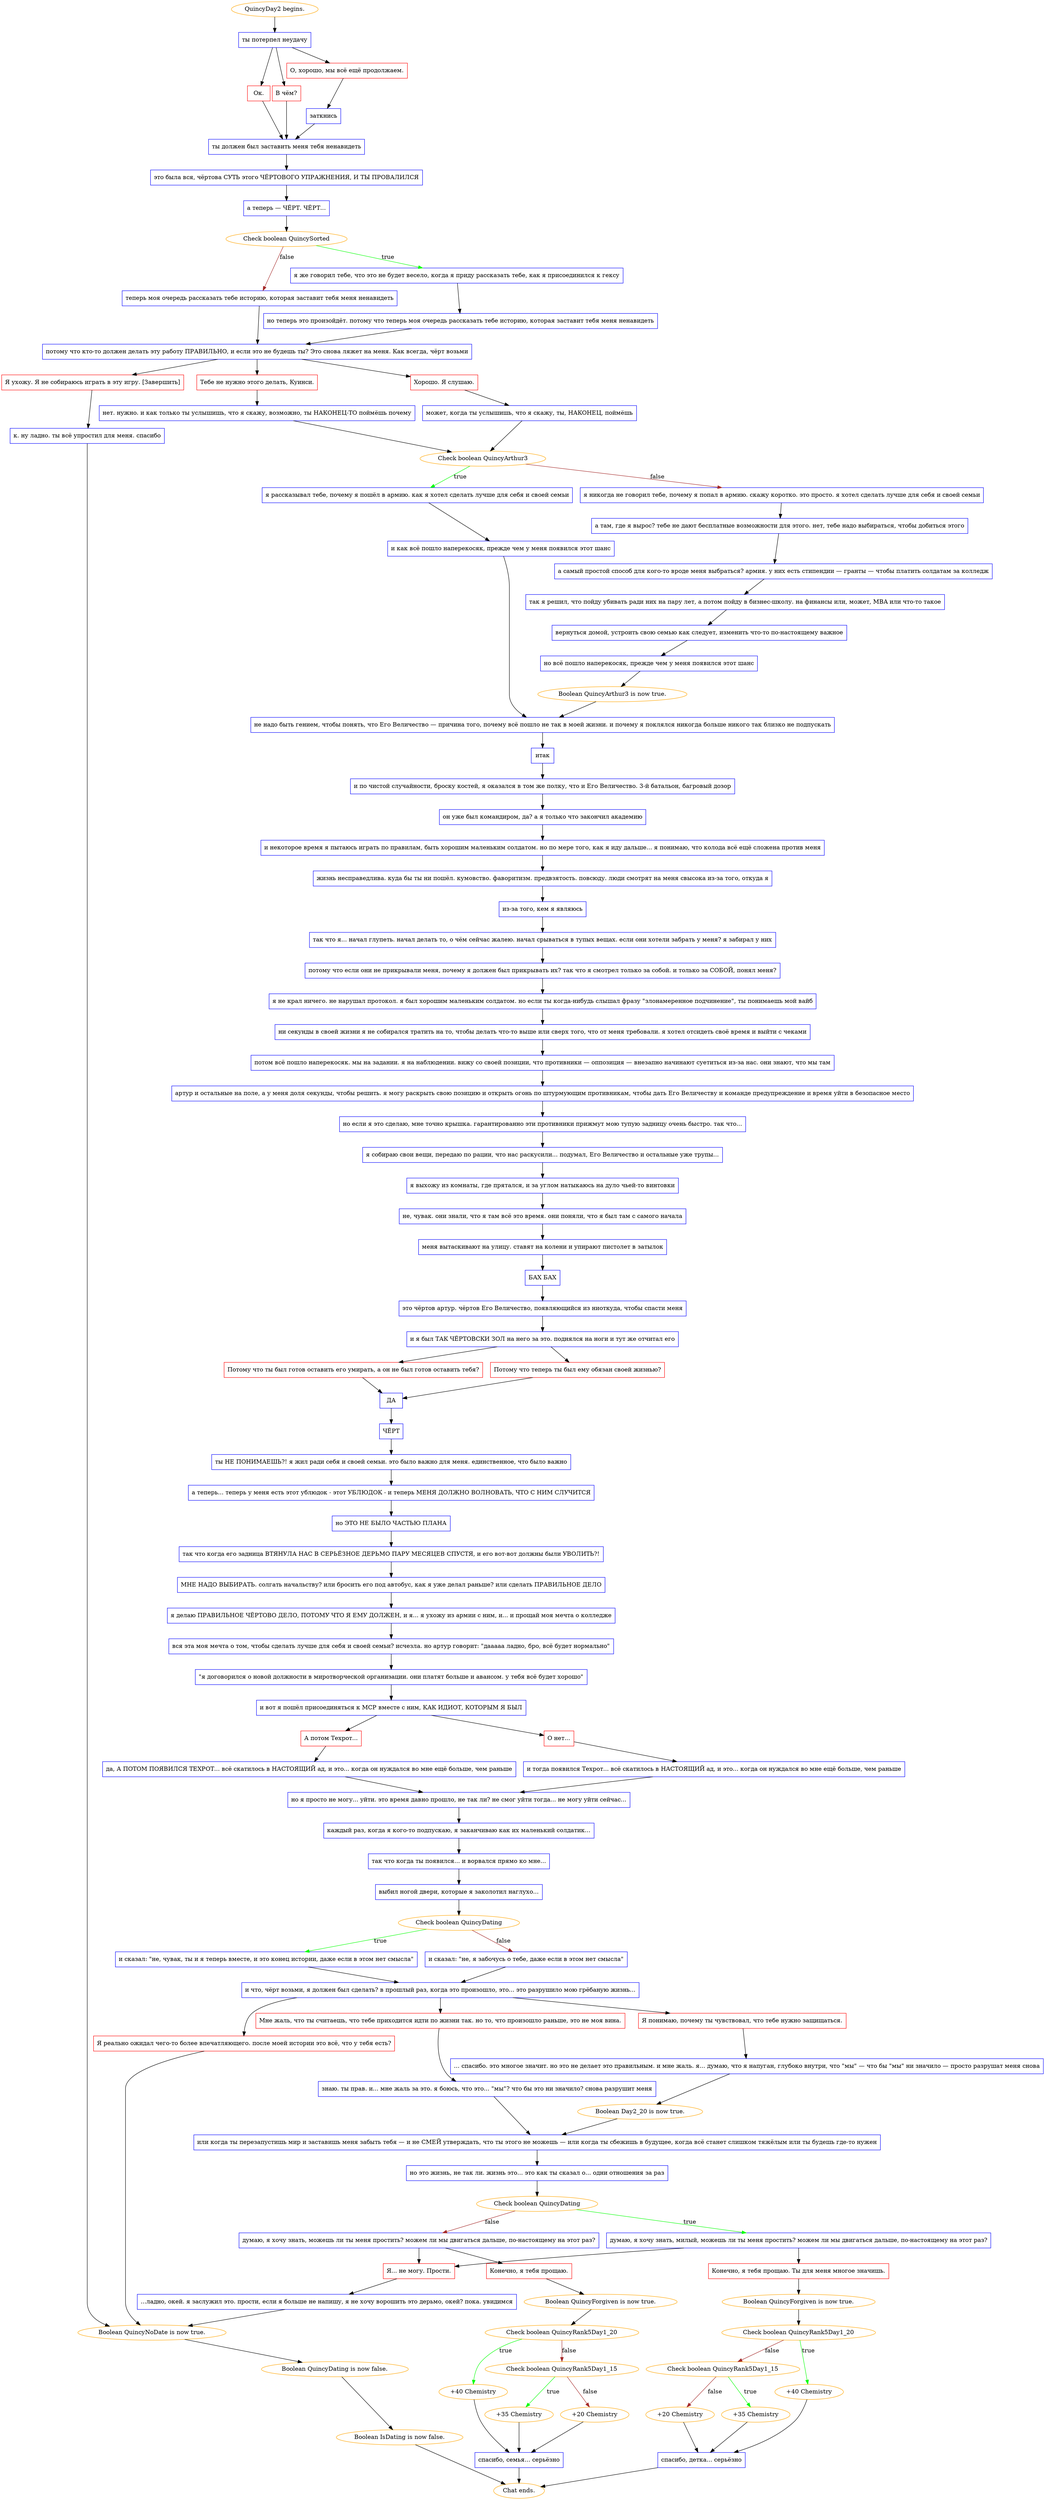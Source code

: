 digraph {
	"QuincyDay2 begins." [color=orange];
		"QuincyDay2 begins." -> j872110361;
	j872110361 [label="ты потерпел неудачу",shape=box,color=blue];
		j872110361 -> j936095052;
		j872110361 -> j3853817313;
		j872110361 -> j4059998233;
	j936095052 [label="Ок.",shape=box,color=red];
		j936095052 -> j3103470380;
	j3853817313 [label="В чём?",shape=box,color=red];
		j3853817313 -> j3103470380;
	j4059998233 [label="О, хорошо, мы всё ещё продолжаем.",shape=box,color=red];
		j4059998233 -> j199681898;
	j3103470380 [label="ты должен был заставить меня тебя ненавидеть",shape=box,color=blue];
		j3103470380 -> j2708152997;
	j199681898 [label="заткнись",shape=box,color=blue];
		j199681898 -> j3103470380;
	j2708152997 [label="это была вся, чёртова СУТЬ этого ЧЁРТОВОГО УПРАЖНЕНИЯ, И ТЫ ПРОВАЛИЛСЯ",shape=box,color=blue];
		j2708152997 -> j909536520;
	j909536520 [label="а теперь — ЧЁРТ. ЧЁРТ...",shape=box,color=blue];
		j909536520 -> j2193849171;
	j2193849171 [label="Check boolean QuincySorted",color=orange];
		j2193849171 -> j569334651 [label=true,color=green];
		j2193849171 -> j1447399208 [label=false,color=brown];
	j569334651 [label="я же говорил тебе, что это не будет весело, когда я приду рассказать тебе, как я присоединился к гексу",shape=box,color=blue];
		j569334651 -> j3332044767;
	j1447399208 [label="теперь моя очередь рассказать тебе историю, которая заставит тебя меня ненавидеть",shape=box,color=blue];
		j1447399208 -> j4273202725;
	j3332044767 [label="но теперь это произойдёт. потому что теперь моя очередь рассказать тебе историю, которая заставит тебя меня ненавидеть",shape=box,color=blue];
		j3332044767 -> j4273202725;
	j4273202725 [label="потому что кто-то должен делать эту работу ПРАВИЛЬНО, и если это не будешь ты? Это снова ляжет на меня. Как всегда, чёрт возьми",shape=box,color=blue];
		j4273202725 -> j2554435903;
		j4273202725 -> j2980206300;
		j4273202725 -> j4064241204;
	j2554435903 [label="Хорошо. Я слушаю.",shape=box,color=red];
		j2554435903 -> j3974893308;
	j2980206300 [label="Тебе не нужно этого делать, Куинси.",shape=box,color=red];
		j2980206300 -> j2449504895;
	j4064241204 [label="Я ухожу. Я не собираюсь играть в эту игру. [Завершить]",shape=box,color=red];
		j4064241204 -> j4267212322;
	j3974893308 [label="может, когда ты услышишь, что я скажу, ты, НАКОНЕЦ, поймёшь",shape=box,color=blue];
		j3974893308 -> j217359542;
	j2449504895 [label="нет. нужно. и как только ты услышишь, что я скажу, возможно, ты НАКОНЕЦ-ТО поймёшь почему",shape=box,color=blue];
		j2449504895 -> j217359542;
	j4267212322 [label="к. ну ладно. ты всё упростил для меня. спасибо",shape=box,color=blue];
		j4267212322 -> j3567260245;
	j217359542 [label="Check boolean QuincyArthur3",color=orange];
		j217359542 -> j1319658955 [label=true,color=green];
		j217359542 -> j2731594035 [label=false,color=brown];
	j3567260245 [label="Boolean QuincyNoDate is now true.",color=orange];
		j3567260245 -> j3990685114;
	j1319658955 [label="я рассказывал тебе, почему я пошёл в армию. как я хотел сделать лучше для себя и своей семьи",shape=box,color=blue];
		j1319658955 -> j3730298198;
	j2731594035 [label="я никогда не говорил тебе, почему я попал в армию. скажу коротко. это просто. я хотел сделать лучше для себя и своей семьи",shape=box,color=blue];
		j2731594035 -> j641727198;
	j3990685114 [label="Boolean QuincyDating is now false.",color=orange];
		j3990685114 -> j178902881;
	j3730298198 [label="и как всё пошло наперекосяк, прежде чем у меня появился этот шанс",shape=box,color=blue];
		j3730298198 -> j2042894414;
	j641727198 [label="а там, где я вырос? тебе не дают бесплатные возможности для этого. нет, тебе надо выбираться, чтобы добиться этого",shape=box,color=blue];
		j641727198 -> j124684754;
	j178902881 [label="Boolean IsDating is now false.",color=orange];
		j178902881 -> "Chat ends.";
	j2042894414 [label="не надо быть гением, чтобы понять, что Его Величество — причина того, почему всё пошло не так в моей жизни. и почему я поклялся никогда больше никого так близко не подпускать",shape=box,color=blue];
		j2042894414 -> j1255345547;
	j124684754 [label="а самый простой способ для кого-то вроде меня выбраться? армия. у них есть стипендии — гранты — чтобы платить солдатам за колледж",shape=box,color=blue];
		j124684754 -> j2369650348;
	"Chat ends." [color=orange];
	j1255345547 [label="итак",shape=box,color=blue];
		j1255345547 -> j1176723204;
	j2369650348 [label="так я решил, что пойду убивать ради них на пару лет, а потом пойду в бизнес-школу. на финансы или, может, MBA или что-то такое",shape=box,color=blue];
		j2369650348 -> j3079591629;
	j1176723204 [label="и по чистой случайности, броску костей, я оказался в том же полку, что и Его Величество. 3-й батальон, багровый дозор",shape=box,color=blue];
		j1176723204 -> j1543192046;
	j3079591629 [label="вернуться домой, устроить свою семью как следует, изменить что-то по-настоящему важное",shape=box,color=blue];
		j3079591629 -> j1028470659;
	j1543192046 [label="он уже был командиром, да? а я только что закончил академию",shape=box,color=blue];
		j1543192046 -> j2841538323;
	j1028470659 [label="но всё пошло наперекосяк, прежде чем у меня появился этот шанс",shape=box,color=blue];
		j1028470659 -> j4061953591;
	j2841538323 [label="и некоторое время я пытаюсь играть по правилам, быть хорошим маленьким солдатом. но по мере того, как я иду дальше... я понимаю, что колода всё ещё сложена против меня",shape=box,color=blue];
		j2841538323 -> j1703700460;
	j4061953591 [label="Boolean QuincyArthur3 is now true.",color=orange];
		j4061953591 -> j2042894414;
	j1703700460 [label="жизнь несправедлива. куда бы ты ни пошёл. кумовство. фаворитизм. предвзятость. повсюду. люди смотрят на меня свысока из-за того, откуда я",shape=box,color=blue];
		j1703700460 -> j4120312893;
	j4120312893 [label="из-за того, кем я являюсь",shape=box,color=blue];
		j4120312893 -> j126994185;
	j126994185 [label="так что я... начал глупеть. начал делать то, о чём сейчас жалею. начал срываться в тупых вещах. если они хотели забрать у меня? я забирал у них",shape=box,color=blue];
		j126994185 -> j2964562016;
	j2964562016 [label="потому что если они не прикрывали меня, почему я должен был прикрывать их? так что я смотрел только за собой. и только за СОБОЙ, понял меня?",shape=box,color=blue];
		j2964562016 -> j1712544922;
	j1712544922 [label="я не крал ничего. не нарушал протокол. я был хорошим маленьким солдатом. но если ты когда-нибудь слышал фразу \"злонамеренное подчинение\", ты понимаешь мой вайб",shape=box,color=blue];
		j1712544922 -> j2279893949;
	j2279893949 [label="ни секунды в своей жизни я не собирался тратить на то, чтобы делать что-то выше или сверх того, что от меня требовали. я хотел отсидеть своё время и выйти с чеками",shape=box,color=blue];
		j2279893949 -> j1589113795;
	j1589113795 [label="потом всё пошло наперекосяк. мы на задании. я на наблюдении. вижу со своей позиции, что противники — оппозиция — внезапно начинают суетиться из-за нас. они знают, что мы там",shape=box,color=blue];
		j1589113795 -> j3993120181;
	j3993120181 [label="артур и остальные на поле, а у меня доля секунды, чтобы решить. я могу раскрыть свою позицию и открыть огонь по штурмующим противникам, чтобы дать Его Величеству и команде предупреждение и время уйти в безопасное место",shape=box,color=blue];
		j3993120181 -> j221039258;
	j221039258 [label="но если я это сделаю, мне точно крышка. гарантированно эти противники прижмут мою тупую задницу очень быстро. так что...",shape=box,color=blue];
		j221039258 -> j965961121;
	j965961121 [label="я собираю свои вещи, передаю по рации, что нас раскусили... подумал, Его Величество и остальные уже трупы...",shape=box,color=blue];
		j965961121 -> j1006445474;
	j1006445474 [label="я выхожу из комнаты, где прятался, и за углом натыкаюсь на дуло чьей-то винтовки",shape=box,color=blue];
		j1006445474 -> j1271104231;
	j1271104231 [label="не, чувак. они знали, что я там всё это время. они поняли, что я был там с самого начала",shape=box,color=blue];
		j1271104231 -> j2203325848;
	j2203325848 [label="меня вытаскивают на улицу. ставят на колени и упирают пистолет в затылок",shape=box,color=blue];
		j2203325848 -> j228812599;
	j228812599 [label="БАХ БАХ",shape=box,color=blue];
		j228812599 -> j2731653138;
	j2731653138 [label="это чёртов артур. чёртов Его Величество, появляющийся из ниоткуда, чтобы спасти меня",shape=box,color=blue];
		j2731653138 -> j427954048;
	j427954048 [label="и я был ТАК ЧЁРТОВСКИ ЗОЛ на него за это. поднялся на ноги и тут же отчитал его",shape=box,color=blue];
		j427954048 -> j3808110671;
		j427954048 -> j967243986;
	j3808110671 [label="Потому что ты был готов оставить его умирать, а он не был готов оставить тебя?",shape=box,color=red];
		j3808110671 -> j563386353;
	j967243986 [label="Потому что теперь ты был ему обязан своей жизнью?",shape=box,color=red];
		j967243986 -> j563386353;
	j563386353 [label="ДА",shape=box,color=blue];
		j563386353 -> j1708340476;
	j1708340476 [label="ЧЁРТ",shape=box,color=blue];
		j1708340476 -> j1871476950;
	j1871476950 [label="ты НЕ ПОНИМАЕШЬ?! я жил ради себя и своей семьи. это было важно для меня. единственное, что было важно",shape=box,color=blue];
		j1871476950 -> j1516577795;
	j1516577795 [label="а теперь... теперь у меня есть этот ублюдок - этот УБЛЮДОК - и теперь МЕНЯ ДОЛЖНО ВОЛНОВАТЬ, ЧТО С НИМ СЛУЧИТСЯ",shape=box,color=blue];
		j1516577795 -> j2233869198;
	j2233869198 [label="но ЭТО НЕ БЫЛО ЧАСТЬЮ ПЛАНА",shape=box,color=blue];
		j2233869198 -> j2084356281;
	j2084356281 [label="так что когда его задница ВТЯНУЛА НАС В СЕРЬЁЗНОЕ ДЕРЬМО ПАРУ МЕСЯЦЕВ СПУСТЯ, и его вот-вот должны были УВОЛИТЬ?!",shape=box,color=blue];
		j2084356281 -> j570607598;
	j570607598 [label="МНЕ НАДО ВЫБИРАТЬ. солгать начальству? или бросить его под автобус, как я уже делал раньше? или сделать ПРАВИЛЬНОЕ ДЕЛО",shape=box,color=blue];
		j570607598 -> j1660654584;
	j1660654584 [label="я делаю ПРАВИЛЬНОЕ ЧЁРТОВО ДЕЛО, ПОТОМУ ЧТО Я ЕМУ ДОЛЖЕН, и я... я ухожу из армии с ним, и... и прощай моя мечта о колледже",shape=box,color=blue];
		j1660654584 -> j1926676109;
	j1926676109 [label="вся эта моя мечта о том, чтобы сделать лучше для себя и своей семьи? исчезла. но артур говорит: \"дааааа ладно, бро, всё будет нормально\"",shape=box,color=blue];
		j1926676109 -> j3163833892;
	j3163833892 [label="\"я договорился о новой должности в миротворческой организации. они платят больше и авансом. у тебя всё будет хорошо\"",shape=box,color=blue];
		j3163833892 -> j701654014;
	j701654014 [label="и вот я пошёл присоединяться к МСР вместе с ним, КАК ИДИОТ, КОТОРЫМ Я БЫЛ",shape=box,color=blue];
		j701654014 -> j1236211831;
		j701654014 -> j2106798215;
	j1236211831 [label="А потом Техрот...",shape=box,color=red];
		j1236211831 -> j3641629489;
	j2106798215 [label="О нет...",shape=box,color=red];
		j2106798215 -> j2190514197;
	j3641629489 [label="да, А ПОТОМ ПОЯВИЛСЯ ТЕХРОТ... всё скатилось в НАСТОЯЩИЙ ад, и это... когда он нуждался во мне ещё больше, чем раньше",shape=box,color=blue];
		j3641629489 -> j1828916779;
	j2190514197 [label="и тогда появился Техрот... всё скатилось в НАСТОЯЩИЙ ад, и это... когда он нуждался во мне ещё больше, чем раньше",shape=box,color=blue];
		j2190514197 -> j1828916779;
	j1828916779 [label="но я просто не могу... уйти. это время давно прошло, не так ли? не смог уйти тогда... не могу уйти сейчас...",shape=box,color=blue];
		j1828916779 -> j237340243;
	j237340243 [label="каждый раз, когда я кого-то подпускаю, я заканчиваю как их маленький солдатик...",shape=box,color=blue];
		j237340243 -> j3583270814;
	j3583270814 [label="так что когда ты появился... и ворвался прямо ко мне...",shape=box,color=blue];
		j3583270814 -> j3639964711;
	j3639964711 [label="выбил ногой двери, которые я заколотил наглухо...",shape=box,color=blue];
		j3639964711 -> j3896065295;
	j3896065295 [label="Check boolean QuincyDating",color=orange];
		j3896065295 -> j3861384253 [label=true,color=green];
		j3896065295 -> j4102732453 [label=false,color=brown];
	j3861384253 [label="и сказал: \"не, чувак, ты и я теперь вместе, и это конец истории, даже если в этом нет смысла\"",shape=box,color=blue];
		j3861384253 -> j2664044255;
	j4102732453 [label="и сказал: \"не, я забочусь о тебе, даже если в этом нет смысла\"",shape=box,color=blue];
		j4102732453 -> j2664044255;
	j2664044255 [label="и что, чёрт возьми, я должен был сделать? в прошлый раз, когда это произошло, это... это разрушило мою грёбаную жизнь...",shape=box,color=blue];
		j2664044255 -> j2459557437;
		j2664044255 -> j439213885;
		j2664044255 -> j3370669492;
	j2459557437 [label="Мне жаль, что ты считаешь, что тебе приходится идти по жизни так. но то, что произошло раньше, это не моя вина.",shape=box,color=red];
		j2459557437 -> j260927784;
	j439213885 [label="Я понимаю, почему ты чувствовал, что тебе нужно защищаться.",shape=box,color=red];
		j439213885 -> j2552824522;
	j3370669492 [label="Я реально ожидал чего-то более впечатляющего. после моей истории это всё, что у тебя есть?",shape=box,color=red];
		j3370669492 -> j3567260245;
	j260927784 [label="знаю. ты прав. и... мне жаль за это. я боюсь, что это... \"мы\"? что бы это ни значило? снова разрушит меня",shape=box,color=blue];
		j260927784 -> j3743241139;
	j2552824522 [label="... спасибо. это многое значит. но это не делает это правильным. и мне жаль. я... думаю, что я напуган, глубоко внутри, что \"мы\" — что бы \"мы\" ни значило — просто разрушат меня снова",shape=box,color=blue];
		j2552824522 -> j3941605892;
	j3743241139 [label="или когда ты перезапустишь мир и заставишь меня забыть тебя — и не СМЕЙ утверждать, что ты этого не можешь — или когда ты сбежишь в будущее, когда всё станет слишком тяжёлым или ты будешь где-то нужен",shape=box,color=blue];
		j3743241139 -> j1306133584;
	j3941605892 [label="Boolean Day2_20 is now true.",color=orange];
		j3941605892 -> j3743241139;
	j1306133584 [label="но это жизнь, не так ли. жизнь это... это как ты сказал о... одни отношения за раз",shape=box,color=blue];
		j1306133584 -> j1761599365;
	j1761599365 [label="Check boolean QuincyDating",color=orange];
		j1761599365 -> j849831425 [label=true,color=green];
		j1761599365 -> j2197907183 [label=false,color=brown];
	j849831425 [label="думаю, я хочу знать, милый, можешь ли ты меня простить? можем ли мы двигаться дальше, по-настоящему на этот раз?",shape=box,color=blue];
		j849831425 -> j2834616672;
		j849831425 -> j944613600;
	j2197907183 [label="думаю, я хочу знать, можешь ли ты меня простить? можем ли мы двигаться дальше, по-настоящему на этот раз?",shape=box,color=blue];
		j2197907183 -> j879667689;
		j2197907183 -> j944613600;
	j2834616672 [label="Конечно, я тебя прощаю. Ты для меня многое значишь.",shape=box,color=red];
		j2834616672 -> j2050425405;
	j944613600 [label="Я... не могу. Прости.",shape=box,color=red];
		j944613600 -> j1811966544;
	j879667689 [label="Конечно, я тебя прощаю.",shape=box,color=red];
		j879667689 -> j4228402386;
	j2050425405 [label="Boolean QuincyForgiven is now true.",color=orange];
		j2050425405 -> j2323138538;
	j1811966544 [label="...ладно, окей. я заслужил это. прости, если я больше не напишу, я не хочу ворошить это дерьмо, окей? пока. увидимся",shape=box,color=blue];
		j1811966544 -> j3567260245;
	j4228402386 [label="Boolean QuincyForgiven is now true.",color=orange];
		j4228402386 -> j2247006792;
	j2323138538 [label="Check boolean QuincyRank5Day1_20",color=orange];
		j2323138538 -> j2936954078 [label=true,color=green];
		j2323138538 -> j1605069734 [label=false,color=brown];
	j2247006792 [label="Check boolean QuincyRank5Day1_20",color=orange];
		j2247006792 -> j550981965 [label=true,color=green];
		j2247006792 -> j2464610710 [label=false,color=brown];
	j2936954078 [label="+40 Chemistry",color=orange];
		j2936954078 -> j3825316341;
	j1605069734 [label="Check boolean QuincyRank5Day1_15",color=orange];
		j1605069734 -> j533074107 [label=true,color=green];
		j1605069734 -> j2607404441 [label=false,color=brown];
	j550981965 [label="+40 Chemistry",color=orange];
		j550981965 -> j155614784;
	j2464610710 [label="Check boolean QuincyRank5Day1_15",color=orange];
		j2464610710 -> j909482882 [label=true,color=green];
		j2464610710 -> j2735456164 [label=false,color=brown];
	j3825316341 [label="спасибо, детка... серьёзно",shape=box,color=blue];
		j3825316341 -> "Chat ends.";
	j533074107 [label="+35 Chemistry",color=orange];
		j533074107 -> j3825316341;
	j2607404441 [label="+20 Chemistry",color=orange];
		j2607404441 -> j3825316341;
	j155614784 [label="спасибо, семья... серьёзно",shape=box,color=blue];
		j155614784 -> "Chat ends.";
	j909482882 [label="+35 Chemistry",color=orange];
		j909482882 -> j155614784;
	j2735456164 [label="+20 Chemistry",color=orange];
		j2735456164 -> j155614784;
}